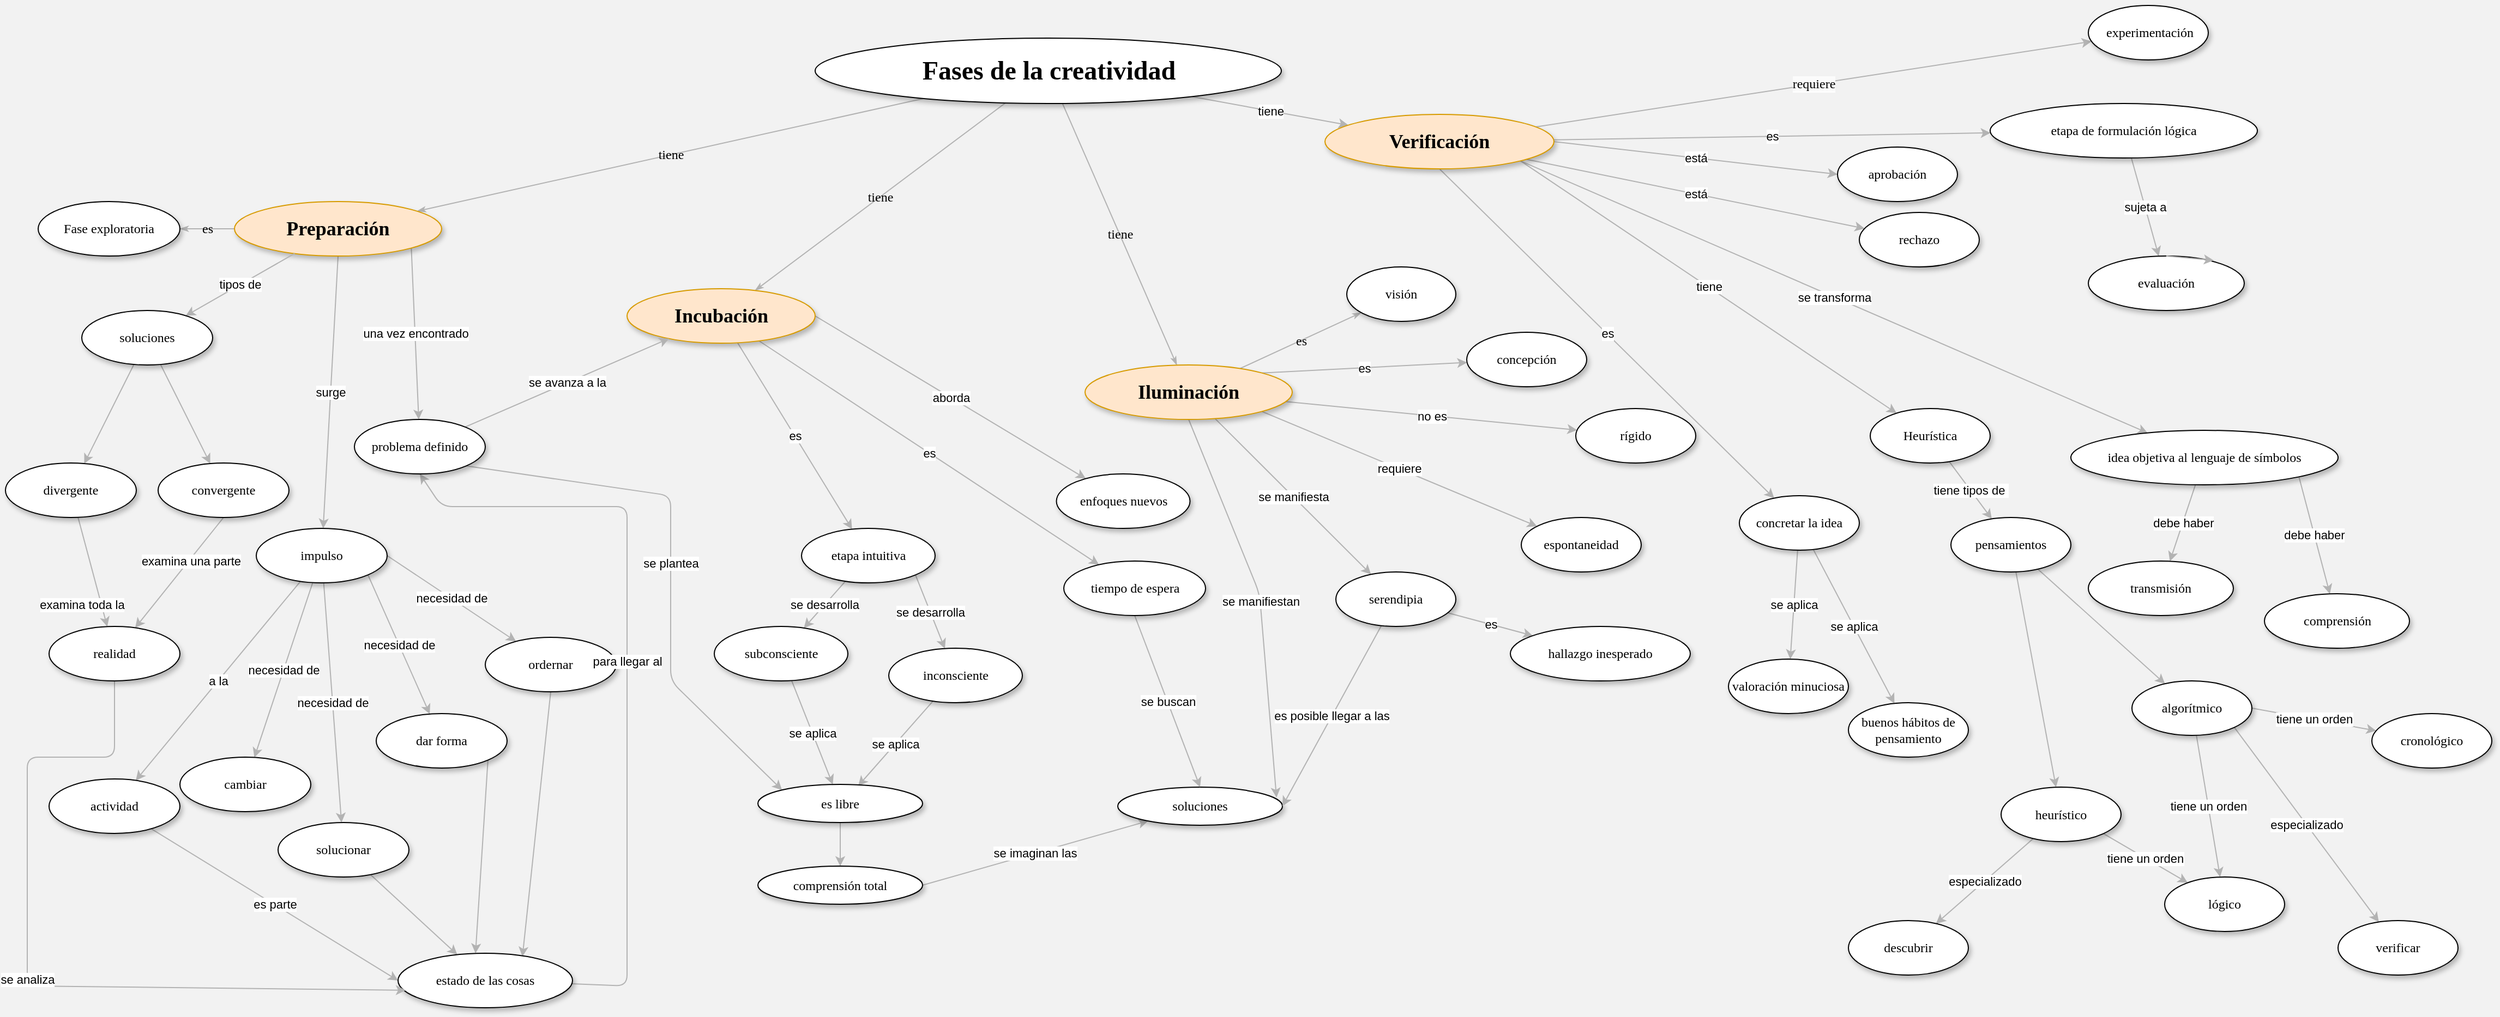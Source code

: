 <mxfile version="20.7.4" type="github">
  <diagram name="Page-1" id="42789a77-a242-8287-6e28-9cd8cfd52e62">
    <mxGraphModel dx="3174" dy="703" grid="1" gridSize="10" guides="1" tooltips="1" connect="1" arrows="1" fold="1" page="1" pageScale="1" pageWidth="1100" pageHeight="850" background="#F2F2F2" math="0" shadow="0">
      <root>
        <mxCell id="0" />
        <mxCell id="1" parent="0" />
        <mxCell id="1ea317790d2ca983-12" value="tiene" style="edgeStyle=none;rounded=1;html=1;labelBackgroundColor=none;startArrow=none;startFill=0;startSize=5;endArrow=classicThin;endFill=1;endSize=5;jettySize=auto;orthogonalLoop=1;strokeColor=#B3B3B3;strokeWidth=1;fontFamily=Verdana;fontSize=12" parent="1" source="1ea317790d2ca983-1" target="1ea317790d2ca983-2" edge="1">
          <mxGeometry relative="1" as="geometry" />
        </mxCell>
        <mxCell id="1ea317790d2ca983-13" value="tiene" style="edgeStyle=none;rounded=1;html=1;labelBackgroundColor=none;startArrow=none;startFill=0;startSize=5;endArrow=classicThin;endFill=1;endSize=5;jettySize=auto;orthogonalLoop=1;strokeColor=#B3B3B3;strokeWidth=1;fontFamily=Verdana;fontSize=12" parent="1" source="1ea317790d2ca983-1" target="1ea317790d2ca983-9" edge="1">
          <mxGeometry relative="1" as="geometry" />
        </mxCell>
        <mxCell id="1ea317790d2ca983-14" value="tiene" style="edgeStyle=none;rounded=1;html=1;labelBackgroundColor=none;startArrow=none;startFill=0;startSize=5;endArrow=classicThin;endFill=1;endSize=5;jettySize=auto;orthogonalLoop=1;strokeColor=#B3B3B3;strokeWidth=1;fontFamily=Verdana;fontSize=12" parent="1" source="1ea317790d2ca983-1" target="1ea317790d2ca983-3" edge="1">
          <mxGeometry relative="1" as="geometry" />
        </mxCell>
        <mxCell id="gg1AurhE85ztV64m09aA-3" value="tiene" style="rounded=1;orthogonalLoop=1;jettySize=auto;html=1;fillColor=#f5f5f5;strokeColor=#B3B3B3;" edge="1" parent="1" source="1ea317790d2ca983-1" target="gg1AurhE85ztV64m09aA-1">
          <mxGeometry relative="1" as="geometry" />
        </mxCell>
        <mxCell id="1ea317790d2ca983-1" value="&lt;h1&gt;Fases de la creatividad&lt;/h1&gt;" style="ellipse;whiteSpace=wrap;html=1;rounded=0;shadow=1;comic=0;labelBackgroundColor=none;strokeWidth=1;fontFamily=Verdana;fontSize=12;align=center;" parent="1" vertex="1">
          <mxGeometry x="732.5" y="90" width="427.5" height="60" as="geometry" />
        </mxCell>
        <mxCell id="gg1AurhE85ztV64m09aA-40" value="es" style="edgeStyle=none;rounded=1;orthogonalLoop=1;jettySize=auto;html=1;strokeColor=#B3B3B3;" edge="1" parent="1" source="1ea317790d2ca983-2" target="gg1AurhE85ztV64m09aA-39">
          <mxGeometry relative="1" as="geometry" />
        </mxCell>
        <mxCell id="gg1AurhE85ztV64m09aA-55" value="es" style="edgeStyle=none;rounded=1;orthogonalLoop=1;jettySize=auto;html=1;strokeColor=#B3B3B3;" edge="1" parent="1" source="1ea317790d2ca983-2" target="gg1AurhE85ztV64m09aA-54">
          <mxGeometry relative="1" as="geometry" />
        </mxCell>
        <mxCell id="gg1AurhE85ztV64m09aA-58" value="aborda" style="edgeStyle=none;rounded=1;orthogonalLoop=1;jettySize=auto;html=1;exitX=1;exitY=0.5;exitDx=0;exitDy=0;strokeColor=#B3B3B3;" edge="1" parent="1" source="1ea317790d2ca983-2" target="gg1AurhE85ztV64m09aA-57">
          <mxGeometry relative="1" as="geometry" />
        </mxCell>
        <mxCell id="1ea317790d2ca983-2" value="&lt;h2&gt;&lt;span&gt;Incubación&lt;/span&gt;&lt;/h2&gt;" style="ellipse;whiteSpace=wrap;html=1;rounded=0;shadow=1;comic=0;labelBackgroundColor=none;strokeWidth=1;fontFamily=Verdana;fontSize=12;align=center;fillColor=#ffe6cc;strokeColor=#d79b00;" parent="1" vertex="1">
          <mxGeometry x="560" y="320" width="172.5" height="50" as="geometry" />
        </mxCell>
        <mxCell id="1ea317790d2ca983-15" value="es" style="edgeStyle=none;rounded=1;html=1;labelBackgroundColor=none;startArrow=none;startFill=0;startSize=5;endArrow=classicThin;endFill=1;endSize=5;jettySize=auto;orthogonalLoop=1;strokeColor=#B3B3B3;strokeWidth=1;fontFamily=Verdana;fontSize=12" parent="1" source="1ea317790d2ca983-3" target="1ea317790d2ca983-4" edge="1">
          <mxGeometry relative="1" as="geometry" />
        </mxCell>
        <mxCell id="gg1AurhE85ztV64m09aA-60" value="es" style="edgeStyle=none;rounded=1;orthogonalLoop=1;jettySize=auto;html=1;exitX=1;exitY=0;exitDx=0;exitDy=0;strokeColor=#B3B3B3;" edge="1" parent="1" source="1ea317790d2ca983-3" target="gg1AurhE85ztV64m09aA-59">
          <mxGeometry relative="1" as="geometry" />
        </mxCell>
        <mxCell id="gg1AurhE85ztV64m09aA-61" value="se manifiestan" style="edgeStyle=none;rounded=1;orthogonalLoop=1;jettySize=auto;html=1;exitX=0.5;exitY=1;exitDx=0;exitDy=0;entryX=0.964;entryY=0.271;entryDx=0;entryDy=0;entryPerimeter=0;strokeColor=#B3B3B3;" edge="1" parent="1" source="1ea317790d2ca983-3" target="gg1AurhE85ztV64m09aA-50">
          <mxGeometry relative="1" as="geometry">
            <Array as="points">
              <mxPoint x="1140" y="600" />
            </Array>
          </mxGeometry>
        </mxCell>
        <mxCell id="gg1AurhE85ztV64m09aA-63" value="se manifiesta" style="edgeStyle=none;rounded=1;orthogonalLoop=1;jettySize=auto;html=1;strokeColor=#B3B3B3;" edge="1" parent="1" source="1ea317790d2ca983-3" target="gg1AurhE85ztV64m09aA-62">
          <mxGeometry relative="1" as="geometry" />
        </mxCell>
        <mxCell id="gg1AurhE85ztV64m09aA-66" value="no es" style="edgeStyle=none;rounded=1;orthogonalLoop=1;jettySize=auto;html=1;strokeColor=#B3B3B3;" edge="1" parent="1" source="1ea317790d2ca983-3" target="gg1AurhE85ztV64m09aA-65">
          <mxGeometry relative="1" as="geometry" />
        </mxCell>
        <mxCell id="gg1AurhE85ztV64m09aA-68" value="requiere" style="edgeStyle=none;rounded=1;orthogonalLoop=1;jettySize=auto;html=1;exitX=1;exitY=1;exitDx=0;exitDy=0;strokeColor=#B3B3B3;" edge="1" parent="1" source="1ea317790d2ca983-3" target="gg1AurhE85ztV64m09aA-67">
          <mxGeometry relative="1" as="geometry" />
        </mxCell>
        <mxCell id="1ea317790d2ca983-3" value="&lt;h2&gt;&lt;span&gt;Iluminación&lt;/span&gt;&lt;/h2&gt;" style="ellipse;whiteSpace=wrap;html=1;rounded=0;shadow=1;comic=0;labelBackgroundColor=none;strokeWidth=1;fontFamily=Verdana;fontSize=12;align=center;fillColor=#ffe6cc;strokeColor=#d79b00;" parent="1" vertex="1">
          <mxGeometry x="980" y="390" width="190" height="50" as="geometry" />
        </mxCell>
        <mxCell id="1ea317790d2ca983-4" value="&lt;span&gt;visión&lt;/span&gt;" style="ellipse;whiteSpace=wrap;html=1;rounded=0;shadow=1;comic=0;labelBackgroundColor=none;strokeWidth=1;fontFamily=Verdana;fontSize=12;align=center;" parent="1" vertex="1">
          <mxGeometry x="1220" y="300" width="100" height="50" as="geometry" />
        </mxCell>
        <mxCell id="1ea317790d2ca983-19" value="es" style="edgeStyle=none;rounded=1;html=1;labelBackgroundColor=none;startArrow=none;startFill=0;startSize=5;endArrow=classicThin;endFill=1;endSize=5;jettySize=auto;orthogonalLoop=1;strokeColor=#B3B3B3;strokeWidth=1;fontFamily=Verdana;fontSize=12" parent="1" source="1ea317790d2ca983-9" target="1ea317790d2ca983-10" edge="1">
          <mxGeometry relative="1" as="geometry" />
        </mxCell>
        <mxCell id="gg1AurhE85ztV64m09aA-5" value="surge" style="edgeStyle=none;rounded=1;orthogonalLoop=1;jettySize=auto;html=1;exitX=0.5;exitY=1;exitDx=0;exitDy=0;strokeColor=#B3B3B3;" edge="1" parent="1" source="1ea317790d2ca983-9" target="gg1AurhE85ztV64m09aA-4">
          <mxGeometry relative="1" as="geometry" />
        </mxCell>
        <mxCell id="gg1AurhE85ztV64m09aA-32" value="una vez encontrado" style="edgeStyle=none;rounded=1;orthogonalLoop=1;jettySize=auto;html=1;exitX=1;exitY=1;exitDx=0;exitDy=0;strokeColor=#B3B3B3;" edge="1" parent="1" source="1ea317790d2ca983-9" target="gg1AurhE85ztV64m09aA-31">
          <mxGeometry relative="1" as="geometry" />
        </mxCell>
        <mxCell id="1ea317790d2ca983-9" value="&lt;h2&gt;Preparación&lt;/h2&gt;" style="ellipse;whiteSpace=wrap;html=1;rounded=0;shadow=1;comic=0;labelBackgroundColor=none;strokeWidth=1;fontFamily=Verdana;fontSize=12;align=center;fillColor=#ffe6cc;strokeColor=#d79b00;" parent="1" vertex="1">
          <mxGeometry x="200" y="240" width="190" height="50" as="geometry" />
        </mxCell>
        <mxCell id="1ea317790d2ca983-10" value="&lt;span&gt;Fase exploratoria&lt;/span&gt;" style="ellipse;whiteSpace=wrap;html=1;rounded=0;shadow=1;comic=0;labelBackgroundColor=none;strokeWidth=1;fontFamily=Verdana;fontSize=12;align=center;" parent="1" vertex="1">
          <mxGeometry x="20" y="240" width="130" height="50" as="geometry" />
        </mxCell>
        <mxCell id="gg1AurhE85ztV64m09aA-72" value="es" style="edgeStyle=none;rounded=1;orthogonalLoop=1;jettySize=auto;html=1;strokeColor=#B3B3B3;" edge="1" parent="1" source="gg1AurhE85ztV64m09aA-1" target="gg1AurhE85ztV64m09aA-71">
          <mxGeometry relative="1" as="geometry" />
        </mxCell>
        <mxCell id="gg1AurhE85ztV64m09aA-76" value="se transforma" style="edgeStyle=none;rounded=1;orthogonalLoop=1;jettySize=auto;html=1;exitX=1;exitY=1;exitDx=0;exitDy=0;strokeColor=#B3B3B3;" edge="1" parent="1" source="gg1AurhE85ztV64m09aA-1" target="gg1AurhE85ztV64m09aA-75">
          <mxGeometry relative="1" as="geometry" />
        </mxCell>
        <mxCell id="gg1AurhE85ztV64m09aA-82" value="es" style="edgeStyle=none;rounded=1;orthogonalLoop=1;jettySize=auto;html=1;exitX=0.5;exitY=1;exitDx=0;exitDy=0;strokeColor=#B3B3B3;" edge="1" parent="1" source="gg1AurhE85ztV64m09aA-1" target="gg1AurhE85ztV64m09aA-81">
          <mxGeometry relative="1" as="geometry" />
        </mxCell>
        <mxCell id="gg1AurhE85ztV64m09aA-90" value="&lt;span style=&quot;color: rgb(0, 0, 0); font-family: Verdana; font-size: 12px; font-style: normal; font-variant-ligatures: normal; font-variant-caps: normal; font-weight: 400; letter-spacing: normal; orphans: 2; text-align: center; text-indent: 0px; text-transform: none; widows: 2; word-spacing: 0px; -webkit-text-stroke-width: 0px; background-color: rgb(251, 251, 251); text-decoration-thickness: initial; text-decoration-style: initial; text-decoration-color: initial; float: none; display: inline !important;&quot;&gt;requiere&lt;/span&gt;" style="edgeStyle=none;rounded=1;orthogonalLoop=1;jettySize=auto;html=1;strokeColor=#B3B3B3;" edge="1" parent="1" source="gg1AurhE85ztV64m09aA-1" target="gg1AurhE85ztV64m09aA-89">
          <mxGeometry relative="1" as="geometry" />
        </mxCell>
        <mxCell id="gg1AurhE85ztV64m09aA-92" value="está" style="edgeStyle=none;rounded=1;orthogonalLoop=1;jettySize=auto;html=1;strokeColor=#B3B3B3;" edge="1" parent="1" source="gg1AurhE85ztV64m09aA-1" target="gg1AurhE85ztV64m09aA-91">
          <mxGeometry relative="1" as="geometry" />
        </mxCell>
        <mxCell id="gg1AurhE85ztV64m09aA-94" value="está" style="edgeStyle=none;rounded=1;orthogonalLoop=1;jettySize=auto;html=1;exitX=1;exitY=0.5;exitDx=0;exitDy=0;entryX=0;entryY=0.5;entryDx=0;entryDy=0;strokeColor=#B3B3B3;" edge="1" parent="1" source="gg1AurhE85ztV64m09aA-1" target="gg1AurhE85ztV64m09aA-93">
          <mxGeometry relative="1" as="geometry" />
        </mxCell>
        <mxCell id="gg1AurhE85ztV64m09aA-99" value="tiene" style="edgeStyle=none;rounded=1;orthogonalLoop=1;jettySize=auto;html=1;exitX=1;exitY=1;exitDx=0;exitDy=0;strokeColor=#B3B3B3;" edge="1" parent="1" source="gg1AurhE85ztV64m09aA-1" target="gg1AurhE85ztV64m09aA-98">
          <mxGeometry relative="1" as="geometry" />
        </mxCell>
        <mxCell id="gg1AurhE85ztV64m09aA-1" value="&lt;h2&gt;Verificación&lt;/h2&gt;" style="ellipse;whiteSpace=wrap;html=1;rounded=0;shadow=1;comic=0;labelBackgroundColor=none;strokeWidth=1;fontFamily=Verdana;fontSize=12;align=center;fillColor=#ffe6cc;strokeColor=#d79b00;" vertex="1" parent="1">
          <mxGeometry x="1200" y="160" width="210" height="50" as="geometry" />
        </mxCell>
        <mxCell id="gg1AurhE85ztV64m09aA-7" value="a la" style="edgeStyle=none;rounded=1;orthogonalLoop=1;jettySize=auto;html=1;strokeColor=#B3B3B3;" edge="1" parent="1" source="gg1AurhE85ztV64m09aA-4" target="gg1AurhE85ztV64m09aA-6">
          <mxGeometry relative="1" as="geometry" />
        </mxCell>
        <mxCell id="gg1AurhE85ztV64m09aA-9" value="necesidad de" style="edgeStyle=none;rounded=1;orthogonalLoop=1;jettySize=auto;html=1;exitX=1;exitY=1;exitDx=0;exitDy=0;strokeColor=#B3B3B3;" edge="1" parent="1" source="gg1AurhE85ztV64m09aA-4" target="gg1AurhE85ztV64m09aA-8">
          <mxGeometry relative="1" as="geometry" />
        </mxCell>
        <mxCell id="gg1AurhE85ztV64m09aA-11" value="necesidad de" style="edgeStyle=none;rounded=1;orthogonalLoop=1;jettySize=auto;html=1;strokeColor=#B3B3B3;" edge="1" parent="1" source="gg1AurhE85ztV64m09aA-4" target="gg1AurhE85ztV64m09aA-10">
          <mxGeometry relative="1" as="geometry" />
        </mxCell>
        <mxCell id="gg1AurhE85ztV64m09aA-13" value="necesidad de" style="edgeStyle=none;rounded=1;orthogonalLoop=1;jettySize=auto;html=1;strokeColor=#B3B3B3;exitX=1;exitY=0.5;exitDx=0;exitDy=0;" edge="1" parent="1" source="gg1AurhE85ztV64m09aA-4" target="gg1AurhE85ztV64m09aA-12">
          <mxGeometry relative="1" as="geometry">
            <mxPoint x="160" y="440" as="sourcePoint" />
          </mxGeometry>
        </mxCell>
        <mxCell id="gg1AurhE85ztV64m09aA-15" value="necesidad de" style="edgeStyle=none;rounded=1;orthogonalLoop=1;jettySize=auto;html=1;strokeColor=#B3B3B3;" edge="1" parent="1" source="gg1AurhE85ztV64m09aA-4" target="gg1AurhE85ztV64m09aA-14">
          <mxGeometry relative="1" as="geometry" />
        </mxCell>
        <mxCell id="gg1AurhE85ztV64m09aA-23" value="tipos de" style="edgeStyle=none;rounded=1;orthogonalLoop=1;jettySize=auto;html=1;strokeColor=#B3B3B3;" edge="1" parent="1" source="1ea317790d2ca983-9" target="gg1AurhE85ztV64m09aA-22">
          <mxGeometry relative="1" as="geometry" />
        </mxCell>
        <mxCell id="gg1AurhE85ztV64m09aA-4" value="impulso" style="ellipse;whiteSpace=wrap;html=1;rounded=0;shadow=1;comic=0;labelBackgroundColor=none;strokeWidth=1;fontFamily=Verdana;fontSize=12;align=center;" vertex="1" parent="1">
          <mxGeometry x="220" y="540" width="120" height="50" as="geometry" />
        </mxCell>
        <mxCell id="gg1AurhE85ztV64m09aA-21" value="es parte" style="edgeStyle=none;rounded=1;orthogonalLoop=1;jettySize=auto;html=1;entryX=0;entryY=0.5;entryDx=0;entryDy=0;strokeColor=#B3B3B3;" edge="1" parent="1" source="gg1AurhE85ztV64m09aA-6" target="gg1AurhE85ztV64m09aA-16">
          <mxGeometry relative="1" as="geometry" />
        </mxCell>
        <mxCell id="gg1AurhE85ztV64m09aA-6" value="actividad" style="ellipse;whiteSpace=wrap;html=1;rounded=0;shadow=1;comic=0;labelBackgroundColor=none;strokeWidth=1;fontFamily=Verdana;fontSize=12;align=center;" vertex="1" parent="1">
          <mxGeometry x="30" y="770" width="120" height="50" as="geometry" />
        </mxCell>
        <mxCell id="gg1AurhE85ztV64m09aA-19" style="edgeStyle=none;rounded=1;orthogonalLoop=1;jettySize=auto;html=1;exitX=1;exitY=1;exitDx=0;exitDy=0;entryX=0.444;entryY=0;entryDx=0;entryDy=0;entryPerimeter=0;strokeColor=#B3B3B3;" edge="1" parent="1" source="gg1AurhE85ztV64m09aA-8" target="gg1AurhE85ztV64m09aA-16">
          <mxGeometry relative="1" as="geometry" />
        </mxCell>
        <mxCell id="gg1AurhE85ztV64m09aA-8" value="dar forma" style="ellipse;whiteSpace=wrap;html=1;rounded=0;shadow=1;comic=0;labelBackgroundColor=none;strokeWidth=1;fontFamily=Verdana;fontSize=12;align=center;" vertex="1" parent="1">
          <mxGeometry x="330" y="710" width="120" height="50" as="geometry" />
        </mxCell>
        <mxCell id="gg1AurhE85ztV64m09aA-17" style="edgeStyle=none;rounded=1;orthogonalLoop=1;jettySize=auto;html=1;strokeColor=#B3B3B3;" edge="1" parent="1" source="gg1AurhE85ztV64m09aA-10" target="gg1AurhE85ztV64m09aA-16">
          <mxGeometry relative="1" as="geometry" />
        </mxCell>
        <mxCell id="gg1AurhE85ztV64m09aA-10" value="solucionar" style="ellipse;whiteSpace=wrap;html=1;rounded=0;shadow=1;comic=0;labelBackgroundColor=none;strokeWidth=1;fontFamily=Verdana;fontSize=12;align=center;" vertex="1" parent="1">
          <mxGeometry x="240" y="810" width="120" height="50" as="geometry" />
        </mxCell>
        <mxCell id="gg1AurhE85ztV64m09aA-20" style="edgeStyle=none;rounded=1;orthogonalLoop=1;jettySize=auto;html=1;exitX=0.5;exitY=1;exitDx=0;exitDy=0;entryX=0.713;entryY=0.06;entryDx=0;entryDy=0;entryPerimeter=0;strokeColor=#B3B3B3;" edge="1" parent="1" source="gg1AurhE85ztV64m09aA-12" target="gg1AurhE85ztV64m09aA-16">
          <mxGeometry relative="1" as="geometry" />
        </mxCell>
        <mxCell id="gg1AurhE85ztV64m09aA-12" value="ordernar" style="ellipse;whiteSpace=wrap;html=1;rounded=0;shadow=1;comic=0;labelBackgroundColor=none;strokeWidth=1;fontFamily=Verdana;fontSize=12;align=center;" vertex="1" parent="1">
          <mxGeometry x="430" y="640" width="120" height="50" as="geometry" />
        </mxCell>
        <mxCell id="gg1AurhE85ztV64m09aA-14" value="cambiar" style="ellipse;whiteSpace=wrap;html=1;rounded=0;shadow=1;comic=0;labelBackgroundColor=none;strokeWidth=1;fontFamily=Verdana;fontSize=12;align=center;" vertex="1" parent="1">
          <mxGeometry x="150" y="750" width="120" height="50" as="geometry" />
        </mxCell>
        <mxCell id="gg1AurhE85ztV64m09aA-36" value="para llegar al" style="edgeStyle=none;rounded=1;orthogonalLoop=1;jettySize=auto;html=1;entryX=0.5;entryY=1;entryDx=0;entryDy=0;strokeColor=#B3B3B3;" edge="1" parent="1" source="gg1AurhE85ztV64m09aA-16" target="gg1AurhE85ztV64m09aA-31">
          <mxGeometry relative="1" as="geometry">
            <Array as="points">
              <mxPoint x="560" y="960" />
              <mxPoint x="560" y="520" />
              <mxPoint x="390" y="520" />
            </Array>
          </mxGeometry>
        </mxCell>
        <mxCell id="gg1AurhE85ztV64m09aA-16" value="estado de las cosas" style="ellipse;whiteSpace=wrap;html=1;rounded=0;shadow=1;comic=0;labelBackgroundColor=none;strokeWidth=1;fontFamily=Verdana;fontSize=12;align=center;" vertex="1" parent="1">
          <mxGeometry x="350" y="930" width="160" height="50" as="geometry" />
        </mxCell>
        <mxCell id="gg1AurhE85ztV64m09aA-25" style="edgeStyle=none;rounded=1;orthogonalLoop=1;jettySize=auto;html=1;strokeColor=#B3B3B3;" edge="1" parent="1" source="gg1AurhE85ztV64m09aA-22" target="gg1AurhE85ztV64m09aA-24">
          <mxGeometry relative="1" as="geometry" />
        </mxCell>
        <mxCell id="gg1AurhE85ztV64m09aA-27" style="edgeStyle=none;rounded=1;orthogonalLoop=1;jettySize=auto;html=1;strokeColor=#B3B3B3;" edge="1" parent="1" source="gg1AurhE85ztV64m09aA-22" target="gg1AurhE85ztV64m09aA-26">
          <mxGeometry relative="1" as="geometry" />
        </mxCell>
        <mxCell id="gg1AurhE85ztV64m09aA-22" value="soluciones" style="ellipse;whiteSpace=wrap;html=1;rounded=0;shadow=1;comic=0;labelBackgroundColor=none;strokeWidth=1;fontFamily=Verdana;fontSize=12;align=center;" vertex="1" parent="1">
          <mxGeometry x="60" y="340" width="120" height="50" as="geometry" />
        </mxCell>
        <mxCell id="gg1AurhE85ztV64m09aA-30" value="examina una parte" style="edgeStyle=none;rounded=1;orthogonalLoop=1;jettySize=auto;html=1;exitX=0.5;exitY=1;exitDx=0;exitDy=0;strokeColor=#B3B3B3;" edge="1" parent="1" source="gg1AurhE85ztV64m09aA-24" target="gg1AurhE85ztV64m09aA-28">
          <mxGeometry x="-0.229" y="2" relative="1" as="geometry">
            <mxPoint as="offset" />
          </mxGeometry>
        </mxCell>
        <mxCell id="gg1AurhE85ztV64m09aA-24" value="convergente" style="ellipse;whiteSpace=wrap;html=1;rounded=0;shadow=1;comic=0;labelBackgroundColor=none;strokeWidth=1;fontFamily=Verdana;fontSize=12;align=center;" vertex="1" parent="1">
          <mxGeometry x="130" y="480" width="120" height="50" as="geometry" />
        </mxCell>
        <mxCell id="gg1AurhE85ztV64m09aA-29" value="examina toda la" style="edgeStyle=none;rounded=1;orthogonalLoop=1;jettySize=auto;html=1;strokeColor=#B3B3B3;" edge="1" parent="1" source="gg1AurhE85ztV64m09aA-26" target="gg1AurhE85ztV64m09aA-28">
          <mxGeometry x="0.509" y="-17" relative="1" as="geometry">
            <mxPoint as="offset" />
          </mxGeometry>
        </mxCell>
        <mxCell id="gg1AurhE85ztV64m09aA-26" value="divergente" style="ellipse;whiteSpace=wrap;html=1;rounded=0;shadow=1;comic=0;labelBackgroundColor=none;strokeWidth=1;fontFamily=Verdana;fontSize=12;align=center;" vertex="1" parent="1">
          <mxGeometry x="-10" y="480" width="120" height="50" as="geometry" />
        </mxCell>
        <mxCell id="gg1AurhE85ztV64m09aA-35" value="se analiza" style="edgeStyle=none;rounded=1;orthogonalLoop=1;jettySize=auto;html=1;entryX=0.044;entryY=0.68;entryDx=0;entryDy=0;strokeColor=#B3B3B3;entryPerimeter=0;" edge="1" parent="1" source="gg1AurhE85ztV64m09aA-28" target="gg1AurhE85ztV64m09aA-16">
          <mxGeometry relative="1" as="geometry">
            <Array as="points">
              <mxPoint x="90" y="750" />
              <mxPoint x="10" y="750" />
              <mxPoint x="10" y="960" />
            </Array>
          </mxGeometry>
        </mxCell>
        <mxCell id="gg1AurhE85ztV64m09aA-28" value="realidad" style="ellipse;whiteSpace=wrap;html=1;rounded=0;shadow=1;comic=0;labelBackgroundColor=none;strokeWidth=1;fontFamily=Verdana;fontSize=12;align=center;" vertex="1" parent="1">
          <mxGeometry x="30" y="630" width="120" height="50" as="geometry" />
        </mxCell>
        <mxCell id="gg1AurhE85ztV64m09aA-33" value="se avanza a la" style="edgeStyle=none;rounded=1;orthogonalLoop=1;jettySize=auto;html=1;strokeColor=#B3B3B3;" edge="1" parent="1" source="gg1AurhE85ztV64m09aA-31" target="1ea317790d2ca983-2">
          <mxGeometry relative="1" as="geometry" />
        </mxCell>
        <mxCell id="gg1AurhE85ztV64m09aA-49" value="se plantea" style="edgeStyle=none;rounded=1;orthogonalLoop=1;jettySize=auto;html=1;exitX=1;exitY=1;exitDx=0;exitDy=0;entryX=0;entryY=0;entryDx=0;entryDy=0;strokeColor=#B3B3B3;" edge="1" parent="1" source="gg1AurhE85ztV64m09aA-31" target="gg1AurhE85ztV64m09aA-45">
          <mxGeometry relative="1" as="geometry">
            <Array as="points">
              <mxPoint x="600" y="510" />
              <mxPoint x="600" y="680" />
            </Array>
          </mxGeometry>
        </mxCell>
        <mxCell id="gg1AurhE85ztV64m09aA-31" value="problema definido" style="ellipse;whiteSpace=wrap;html=1;rounded=0;shadow=1;comic=0;labelBackgroundColor=none;strokeWidth=1;fontFamily=Verdana;fontSize=12;align=center;" vertex="1" parent="1">
          <mxGeometry x="310" y="440" width="120" height="50" as="geometry" />
        </mxCell>
        <mxCell id="gg1AurhE85ztV64m09aA-42" value="se desarrolla" style="edgeStyle=none;rounded=1;orthogonalLoop=1;jettySize=auto;html=1;strokeColor=#B3B3B3;" edge="1" parent="1" source="gg1AurhE85ztV64m09aA-39" target="gg1AurhE85ztV64m09aA-41">
          <mxGeometry relative="1" as="geometry" />
        </mxCell>
        <mxCell id="gg1AurhE85ztV64m09aA-44" value="se desarrolla" style="edgeStyle=none;rounded=1;orthogonalLoop=1;jettySize=auto;html=1;exitX=1;exitY=1;exitDx=0;exitDy=0;strokeColor=#B3B3B3;" edge="1" parent="1" source="gg1AurhE85ztV64m09aA-39" target="gg1AurhE85ztV64m09aA-43">
          <mxGeometry relative="1" as="geometry" />
        </mxCell>
        <mxCell id="gg1AurhE85ztV64m09aA-39" value="&lt;span&gt;etapa intuitiva&lt;/span&gt;" style="ellipse;whiteSpace=wrap;html=1;rounded=0;shadow=1;comic=0;labelBackgroundColor=none;strokeWidth=1;fontFamily=Verdana;fontSize=12;align=center;" vertex="1" parent="1">
          <mxGeometry x="720" y="540" width="122.5" height="50" as="geometry" />
        </mxCell>
        <mxCell id="gg1AurhE85ztV64m09aA-46" value="se aplica" style="edgeStyle=none;rounded=1;orthogonalLoop=1;jettySize=auto;html=1;strokeColor=#B3B3B3;" edge="1" parent="1" source="gg1AurhE85ztV64m09aA-41" target="gg1AurhE85ztV64m09aA-45">
          <mxGeometry relative="1" as="geometry" />
        </mxCell>
        <mxCell id="gg1AurhE85ztV64m09aA-41" value="subconsciente" style="ellipse;whiteSpace=wrap;html=1;rounded=0;shadow=1;comic=0;labelBackgroundColor=none;strokeWidth=1;fontFamily=Verdana;fontSize=12;align=center;" vertex="1" parent="1">
          <mxGeometry x="640" y="630" width="122.5" height="50" as="geometry" />
        </mxCell>
        <mxCell id="gg1AurhE85ztV64m09aA-47" value="se aplica" style="edgeStyle=none;rounded=1;orthogonalLoop=1;jettySize=auto;html=1;entryX=0.609;entryY=0.04;entryDx=0;entryDy=0;entryPerimeter=0;strokeColor=#B3B3B3;" edge="1" parent="1" source="gg1AurhE85ztV64m09aA-43" target="gg1AurhE85ztV64m09aA-45">
          <mxGeometry relative="1" as="geometry" />
        </mxCell>
        <mxCell id="gg1AurhE85ztV64m09aA-43" value="&lt;span&gt;inconsciente&lt;/span&gt;" style="ellipse;whiteSpace=wrap;html=1;rounded=0;shadow=1;comic=0;labelBackgroundColor=none;strokeWidth=1;fontFamily=Verdana;fontSize=12;align=center;" vertex="1" parent="1">
          <mxGeometry x="800" y="650" width="122.5" height="50" as="geometry" />
        </mxCell>
        <mxCell id="gg1AurhE85ztV64m09aA-51" value="se imaginan las" style="edgeStyle=none;rounded=1;orthogonalLoop=1;jettySize=auto;html=1;strokeColor=#B3B3B3;exitX=1;exitY=0.5;exitDx=0;exitDy=0;" edge="1" parent="1" source="gg1AurhE85ztV64m09aA-52" target="gg1AurhE85ztV64m09aA-50">
          <mxGeometry relative="1" as="geometry" />
        </mxCell>
        <mxCell id="gg1AurhE85ztV64m09aA-53" style="edgeStyle=none;rounded=1;orthogonalLoop=1;jettySize=auto;html=1;strokeColor=#B3B3B3;" edge="1" parent="1" source="gg1AurhE85ztV64m09aA-45" target="gg1AurhE85ztV64m09aA-52">
          <mxGeometry relative="1" as="geometry" />
        </mxCell>
        <mxCell id="gg1AurhE85ztV64m09aA-45" value="es libre" style="ellipse;whiteSpace=wrap;html=1;rounded=0;shadow=1;comic=0;labelBackgroundColor=none;strokeWidth=1;fontFamily=Verdana;fontSize=12;align=center;" vertex="1" parent="1">
          <mxGeometry x="680" y="775" width="151" height="35" as="geometry" />
        </mxCell>
        <mxCell id="gg1AurhE85ztV64m09aA-50" value="soluciones" style="ellipse;whiteSpace=wrap;html=1;rounded=0;shadow=1;comic=0;labelBackgroundColor=none;strokeWidth=1;fontFamily=Verdana;fontSize=12;align=center;" vertex="1" parent="1">
          <mxGeometry x="1010" y="777.5" width="151" height="35" as="geometry" />
        </mxCell>
        <mxCell id="gg1AurhE85ztV64m09aA-52" value="comprensión total" style="ellipse;whiteSpace=wrap;html=1;rounded=0;shadow=1;comic=0;labelBackgroundColor=none;strokeWidth=1;fontFamily=Verdana;fontSize=12;align=center;" vertex="1" parent="1">
          <mxGeometry x="680" y="850" width="151" height="35" as="geometry" />
        </mxCell>
        <mxCell id="gg1AurhE85ztV64m09aA-56" value="se buscan" style="edgeStyle=none;rounded=1;orthogonalLoop=1;jettySize=auto;html=1;exitX=0.5;exitY=1;exitDx=0;exitDy=0;entryX=0.5;entryY=0;entryDx=0;entryDy=0;strokeColor=#B3B3B3;" edge="1" parent="1" source="gg1AurhE85ztV64m09aA-54" target="gg1AurhE85ztV64m09aA-50">
          <mxGeometry relative="1" as="geometry" />
        </mxCell>
        <mxCell id="gg1AurhE85ztV64m09aA-54" value="&lt;span&gt;tiempo de espera&lt;/span&gt;" style="ellipse;whiteSpace=wrap;html=1;rounded=0;shadow=1;comic=0;labelBackgroundColor=none;strokeWidth=1;fontFamily=Verdana;fontSize=12;align=center;" vertex="1" parent="1">
          <mxGeometry x="960.5" y="570" width="130" height="50" as="geometry" />
        </mxCell>
        <mxCell id="gg1AurhE85ztV64m09aA-57" value="&lt;span&gt;enfoques nuevos&lt;/span&gt;" style="ellipse;whiteSpace=wrap;html=1;rounded=0;shadow=1;comic=0;labelBackgroundColor=none;strokeWidth=1;fontFamily=Verdana;fontSize=12;align=center;" vertex="1" parent="1">
          <mxGeometry x="953.75" y="490" width="122.5" height="50" as="geometry" />
        </mxCell>
        <mxCell id="gg1AurhE85ztV64m09aA-59" value="&lt;span&gt;concepción&lt;/span&gt;" style="ellipse;whiteSpace=wrap;html=1;rounded=0;shadow=1;comic=0;labelBackgroundColor=none;strokeWidth=1;fontFamily=Verdana;fontSize=12;align=center;" vertex="1" parent="1">
          <mxGeometry x="1330" y="360" width="110" height="50" as="geometry" />
        </mxCell>
        <mxCell id="gg1AurhE85ztV64m09aA-64" value="es posible llegar a las" style="rounded=1;orthogonalLoop=1;jettySize=auto;html=1;entryX=1;entryY=0.5;entryDx=0;entryDy=0;strokeColor=#B3B3B3;" edge="1" parent="1" source="gg1AurhE85ztV64m09aA-62" target="gg1AurhE85ztV64m09aA-50">
          <mxGeometry relative="1" as="geometry" />
        </mxCell>
        <mxCell id="gg1AurhE85ztV64m09aA-70" value="es" style="edgeStyle=none;rounded=1;orthogonalLoop=1;jettySize=auto;html=1;strokeColor=#B3B3B3;" edge="1" parent="1" source="gg1AurhE85ztV64m09aA-62" target="gg1AurhE85ztV64m09aA-69">
          <mxGeometry relative="1" as="geometry" />
        </mxCell>
        <mxCell id="gg1AurhE85ztV64m09aA-62" value="&lt;span&gt;serendipia&lt;/span&gt;" style="ellipse;whiteSpace=wrap;html=1;rounded=0;shadow=1;comic=0;labelBackgroundColor=none;strokeWidth=1;fontFamily=Verdana;fontSize=12;align=center;" vertex="1" parent="1">
          <mxGeometry x="1210" y="580" width="110" height="50" as="geometry" />
        </mxCell>
        <mxCell id="gg1AurhE85ztV64m09aA-65" value="&lt;span&gt;rígido&lt;/span&gt;" style="ellipse;whiteSpace=wrap;html=1;rounded=0;shadow=1;comic=0;labelBackgroundColor=none;strokeWidth=1;fontFamily=Verdana;fontSize=12;align=center;" vertex="1" parent="1">
          <mxGeometry x="1430" y="430" width="110" height="50" as="geometry" />
        </mxCell>
        <mxCell id="gg1AurhE85ztV64m09aA-67" value="&lt;span&gt;espontaneidad&lt;/span&gt;" style="ellipse;whiteSpace=wrap;html=1;rounded=0;shadow=1;comic=0;labelBackgroundColor=none;strokeWidth=1;fontFamily=Verdana;fontSize=12;align=center;" vertex="1" parent="1">
          <mxGeometry x="1380" y="530" width="110" height="50" as="geometry" />
        </mxCell>
        <mxCell id="gg1AurhE85ztV64m09aA-69" value="&lt;span&gt;hallazgo inesperado&lt;/span&gt;" style="ellipse;whiteSpace=wrap;html=1;rounded=0;shadow=1;comic=0;labelBackgroundColor=none;strokeWidth=1;fontFamily=Verdana;fontSize=12;align=center;" vertex="1" parent="1">
          <mxGeometry x="1370" y="630" width="165" height="50" as="geometry" />
        </mxCell>
        <mxCell id="gg1AurhE85ztV64m09aA-74" value="sujeta a" style="edgeStyle=none;rounded=1;orthogonalLoop=1;jettySize=auto;html=1;strokeColor=#B3B3B3;" edge="1" parent="1" source="gg1AurhE85ztV64m09aA-71" target="gg1AurhE85ztV64m09aA-73">
          <mxGeometry relative="1" as="geometry" />
        </mxCell>
        <mxCell id="gg1AurhE85ztV64m09aA-71" value="etapa de formulación lógica" style="ellipse;whiteSpace=wrap;html=1;rounded=0;shadow=1;comic=0;labelBackgroundColor=none;strokeWidth=1;fontFamily=Verdana;fontSize=12;align=center;" vertex="1" parent="1">
          <mxGeometry x="1810" y="150" width="245" height="50" as="geometry" />
        </mxCell>
        <mxCell id="gg1AurhE85ztV64m09aA-73" value="evaluación" style="ellipse;whiteSpace=wrap;html=1;rounded=0;shadow=1;comic=0;labelBackgroundColor=none;strokeWidth=1;fontFamily=Verdana;fontSize=12;align=center;" vertex="1" parent="1">
          <mxGeometry x="1900" y="290" width="143" height="50" as="geometry" />
        </mxCell>
        <mxCell id="gg1AurhE85ztV64m09aA-78" value="debe haber" style="edgeStyle=none;rounded=1;orthogonalLoop=1;jettySize=auto;html=1;strokeColor=#B3B3B3;" edge="1" parent="1" source="gg1AurhE85ztV64m09aA-75" target="gg1AurhE85ztV64m09aA-77">
          <mxGeometry relative="1" as="geometry" />
        </mxCell>
        <mxCell id="gg1AurhE85ztV64m09aA-80" value="debe haber" style="edgeStyle=none;rounded=1;orthogonalLoop=1;jettySize=auto;html=1;exitX=1;exitY=1;exitDx=0;exitDy=0;strokeColor=#B3B3B3;" edge="1" parent="1" source="gg1AurhE85ztV64m09aA-75" target="gg1AurhE85ztV64m09aA-79">
          <mxGeometry relative="1" as="geometry" />
        </mxCell>
        <mxCell id="gg1AurhE85ztV64m09aA-75" value="idea objetiva al lenguaje de símbolos" style="ellipse;whiteSpace=wrap;html=1;rounded=0;shadow=1;comic=0;labelBackgroundColor=none;strokeWidth=1;fontFamily=Verdana;fontSize=12;align=center;" vertex="1" parent="1">
          <mxGeometry x="1884" y="450" width="245" height="50" as="geometry" />
        </mxCell>
        <mxCell id="gg1AurhE85ztV64m09aA-77" value="transmisión" style="ellipse;whiteSpace=wrap;html=1;rounded=0;shadow=1;comic=0;labelBackgroundColor=none;strokeWidth=1;fontFamily=Verdana;fontSize=12;align=center;" vertex="1" parent="1">
          <mxGeometry x="1900" y="570" width="133" height="50" as="geometry" />
        </mxCell>
        <mxCell id="gg1AurhE85ztV64m09aA-79" value="comprensión" style="ellipse;whiteSpace=wrap;html=1;rounded=0;shadow=1;comic=0;labelBackgroundColor=none;strokeWidth=1;fontFamily=Verdana;fontSize=12;align=center;" vertex="1" parent="1">
          <mxGeometry x="2061.5" y="600" width="133" height="50" as="geometry" />
        </mxCell>
        <mxCell id="gg1AurhE85ztV64m09aA-84" value="se aplica" style="edgeStyle=none;rounded=1;orthogonalLoop=1;jettySize=auto;html=1;strokeColor=#B3B3B3;" edge="1" parent="1" source="gg1AurhE85ztV64m09aA-81" target="gg1AurhE85ztV64m09aA-83">
          <mxGeometry relative="1" as="geometry" />
        </mxCell>
        <mxCell id="gg1AurhE85ztV64m09aA-88" value="se aplica" style="edgeStyle=none;rounded=1;orthogonalLoop=1;jettySize=auto;html=1;strokeColor=#B3B3B3;" edge="1" parent="1" source="gg1AurhE85ztV64m09aA-81" target="gg1AurhE85ztV64m09aA-87">
          <mxGeometry relative="1" as="geometry" />
        </mxCell>
        <mxCell id="gg1AurhE85ztV64m09aA-81" value="concretar la idea" style="ellipse;whiteSpace=wrap;html=1;rounded=0;shadow=1;comic=0;labelBackgroundColor=none;strokeWidth=1;fontFamily=Verdana;fontSize=12;align=center;" vertex="1" parent="1">
          <mxGeometry x="1580" y="510" width="110" height="50" as="geometry" />
        </mxCell>
        <mxCell id="gg1AurhE85ztV64m09aA-83" value="buenos hábitos de pensamiento" style="ellipse;whiteSpace=wrap;html=1;rounded=0;shadow=1;comic=0;labelBackgroundColor=none;strokeWidth=1;fontFamily=Verdana;fontSize=12;align=center;" vertex="1" parent="1">
          <mxGeometry x="1680" y="700" width="110" height="50" as="geometry" />
        </mxCell>
        <mxCell id="gg1AurhE85ztV64m09aA-87" value="valoración minuciosa" style="ellipse;whiteSpace=wrap;html=1;rounded=0;shadow=1;comic=0;labelBackgroundColor=none;strokeWidth=1;fontFamily=Verdana;fontSize=12;align=center;" vertex="1" parent="1">
          <mxGeometry x="1570" y="660" width="110" height="50" as="geometry" />
        </mxCell>
        <mxCell id="gg1AurhE85ztV64m09aA-89" value="&amp;nbsp;experimentación" style="ellipse;whiteSpace=wrap;html=1;rounded=0;shadow=1;comic=0;labelBackgroundColor=none;strokeWidth=1;fontFamily=Verdana;fontSize=12;align=center;" vertex="1" parent="1">
          <mxGeometry x="1900" y="60" width="110" height="50" as="geometry" />
        </mxCell>
        <mxCell id="gg1AurhE85ztV64m09aA-91" value="rechazo" style="ellipse;whiteSpace=wrap;html=1;rounded=0;shadow=1;comic=0;labelBackgroundColor=none;strokeWidth=1;fontFamily=Verdana;fontSize=12;align=center;" vertex="1" parent="1">
          <mxGeometry x="1690" y="250" width="110" height="50" as="geometry" />
        </mxCell>
        <mxCell id="gg1AurhE85ztV64m09aA-93" value="aprobación" style="ellipse;whiteSpace=wrap;html=1;rounded=0;shadow=1;comic=0;labelBackgroundColor=none;strokeWidth=1;fontFamily=Verdana;fontSize=12;align=center;" vertex="1" parent="1">
          <mxGeometry x="1670" y="190" width="110" height="50" as="geometry" />
        </mxCell>
        <mxCell id="gg1AurhE85ztV64m09aA-95" style="edgeStyle=none;rounded=1;orthogonalLoop=1;jettySize=auto;html=1;exitX=0.5;exitY=0;exitDx=0;exitDy=0;entryX=0.804;entryY=0.08;entryDx=0;entryDy=0;entryPerimeter=0;strokeColor=#B3B3B3;" edge="1" parent="1" source="gg1AurhE85ztV64m09aA-73" target="gg1AurhE85ztV64m09aA-73">
          <mxGeometry relative="1" as="geometry" />
        </mxCell>
        <mxCell id="gg1AurhE85ztV64m09aA-101" value="tiene tipos de&amp;nbsp;" style="edgeStyle=none;rounded=1;orthogonalLoop=1;jettySize=auto;html=1;strokeColor=#B3B3B3;" edge="1" parent="1" source="gg1AurhE85ztV64m09aA-98" target="gg1AurhE85ztV64m09aA-100">
          <mxGeometry relative="1" as="geometry" />
        </mxCell>
        <mxCell id="gg1AurhE85ztV64m09aA-98" value="Heurística" style="ellipse;whiteSpace=wrap;html=1;rounded=0;shadow=1;comic=0;labelBackgroundColor=none;strokeWidth=1;fontFamily=Verdana;fontSize=12;align=center;" vertex="1" parent="1">
          <mxGeometry x="1700" y="430" width="110" height="50" as="geometry" />
        </mxCell>
        <mxCell id="gg1AurhE85ztV64m09aA-103" style="edgeStyle=none;rounded=1;orthogonalLoop=1;jettySize=auto;html=1;strokeColor=#B3B3B3;" edge="1" parent="1" source="gg1AurhE85ztV64m09aA-100" target="gg1AurhE85ztV64m09aA-102">
          <mxGeometry relative="1" as="geometry" />
        </mxCell>
        <mxCell id="gg1AurhE85ztV64m09aA-105" style="edgeStyle=none;rounded=1;orthogonalLoop=1;jettySize=auto;html=1;strokeColor=#B3B3B3;" edge="1" parent="1" source="gg1AurhE85ztV64m09aA-100" target="gg1AurhE85ztV64m09aA-104">
          <mxGeometry relative="1" as="geometry" />
        </mxCell>
        <mxCell id="gg1AurhE85ztV64m09aA-100" value="pensamientos" style="ellipse;whiteSpace=wrap;html=1;rounded=0;shadow=1;comic=0;labelBackgroundColor=none;strokeWidth=1;fontFamily=Verdana;fontSize=12;align=center;" vertex="1" parent="1">
          <mxGeometry x="1774" y="530" width="110" height="50" as="geometry" />
        </mxCell>
        <mxCell id="gg1AurhE85ztV64m09aA-107" value="tiene un orden" style="edgeStyle=none;rounded=1;orthogonalLoop=1;jettySize=auto;html=1;exitX=1;exitY=0.5;exitDx=0;exitDy=0;strokeColor=#B3B3B3;" edge="1" parent="1" source="gg1AurhE85ztV64m09aA-102" target="gg1AurhE85ztV64m09aA-106">
          <mxGeometry relative="1" as="geometry" />
        </mxCell>
        <mxCell id="gg1AurhE85ztV64m09aA-109" value="tiene un orden" style="edgeStyle=none;rounded=1;orthogonalLoop=1;jettySize=auto;html=1;strokeColor=#B3B3B3;" edge="1" parent="1" source="gg1AurhE85ztV64m09aA-102" target="gg1AurhE85ztV64m09aA-108">
          <mxGeometry relative="1" as="geometry" />
        </mxCell>
        <mxCell id="gg1AurhE85ztV64m09aA-114" value="especializado" style="edgeStyle=none;rounded=1;orthogonalLoop=1;jettySize=auto;html=1;exitX=1;exitY=1;exitDx=0;exitDy=0;strokeColor=#B3B3B3;" edge="1" parent="1" source="gg1AurhE85ztV64m09aA-102" target="gg1AurhE85ztV64m09aA-113">
          <mxGeometry relative="1" as="geometry" />
        </mxCell>
        <mxCell id="gg1AurhE85ztV64m09aA-102" value="algorítmico" style="ellipse;whiteSpace=wrap;html=1;rounded=0;shadow=1;comic=0;labelBackgroundColor=none;strokeWidth=1;fontFamily=Verdana;fontSize=12;align=center;" vertex="1" parent="1">
          <mxGeometry x="1940" y="680" width="110" height="50" as="geometry" />
        </mxCell>
        <mxCell id="gg1AurhE85ztV64m09aA-110" value="tiene un orden" style="edgeStyle=none;rounded=1;orthogonalLoop=1;jettySize=auto;html=1;exitX=1;exitY=1;exitDx=0;exitDy=0;strokeColor=#B3B3B3;" edge="1" parent="1" source="gg1AurhE85ztV64m09aA-104" target="gg1AurhE85ztV64m09aA-108">
          <mxGeometry relative="1" as="geometry" />
        </mxCell>
        <mxCell id="gg1AurhE85ztV64m09aA-112" value="especializado" style="edgeStyle=none;rounded=1;orthogonalLoop=1;jettySize=auto;html=1;strokeColor=#B3B3B3;" edge="1" parent="1" source="gg1AurhE85ztV64m09aA-104" target="gg1AurhE85ztV64m09aA-111">
          <mxGeometry relative="1" as="geometry" />
        </mxCell>
        <mxCell id="gg1AurhE85ztV64m09aA-104" value="heurístico" style="ellipse;whiteSpace=wrap;html=1;rounded=0;shadow=1;comic=0;labelBackgroundColor=none;strokeWidth=1;fontFamily=Verdana;fontSize=12;align=center;" vertex="1" parent="1">
          <mxGeometry x="1820" y="777.5" width="110" height="50" as="geometry" />
        </mxCell>
        <mxCell id="gg1AurhE85ztV64m09aA-106" value="cronológico" style="ellipse;whiteSpace=wrap;html=1;rounded=0;shadow=1;comic=0;labelBackgroundColor=none;strokeWidth=1;fontFamily=Verdana;fontSize=12;align=center;" vertex="1" parent="1">
          <mxGeometry x="2160" y="710" width="110" height="50" as="geometry" />
        </mxCell>
        <mxCell id="gg1AurhE85ztV64m09aA-108" value="lógico" style="ellipse;whiteSpace=wrap;html=1;rounded=0;shadow=1;comic=0;labelBackgroundColor=none;strokeWidth=1;fontFamily=Verdana;fontSize=12;align=center;" vertex="1" parent="1">
          <mxGeometry x="1970" y="860" width="110" height="50" as="geometry" />
        </mxCell>
        <mxCell id="gg1AurhE85ztV64m09aA-111" value="descubrir" style="ellipse;whiteSpace=wrap;html=1;rounded=0;shadow=1;comic=0;labelBackgroundColor=none;strokeWidth=1;fontFamily=Verdana;fontSize=12;align=center;" vertex="1" parent="1">
          <mxGeometry x="1680" y="900" width="110" height="50" as="geometry" />
        </mxCell>
        <mxCell id="gg1AurhE85ztV64m09aA-113" value="verificar" style="ellipse;whiteSpace=wrap;html=1;rounded=0;shadow=1;comic=0;labelBackgroundColor=none;strokeWidth=1;fontFamily=Verdana;fontSize=12;align=center;" vertex="1" parent="1">
          <mxGeometry x="2129" y="900" width="110" height="50" as="geometry" />
        </mxCell>
      </root>
    </mxGraphModel>
  </diagram>
</mxfile>
